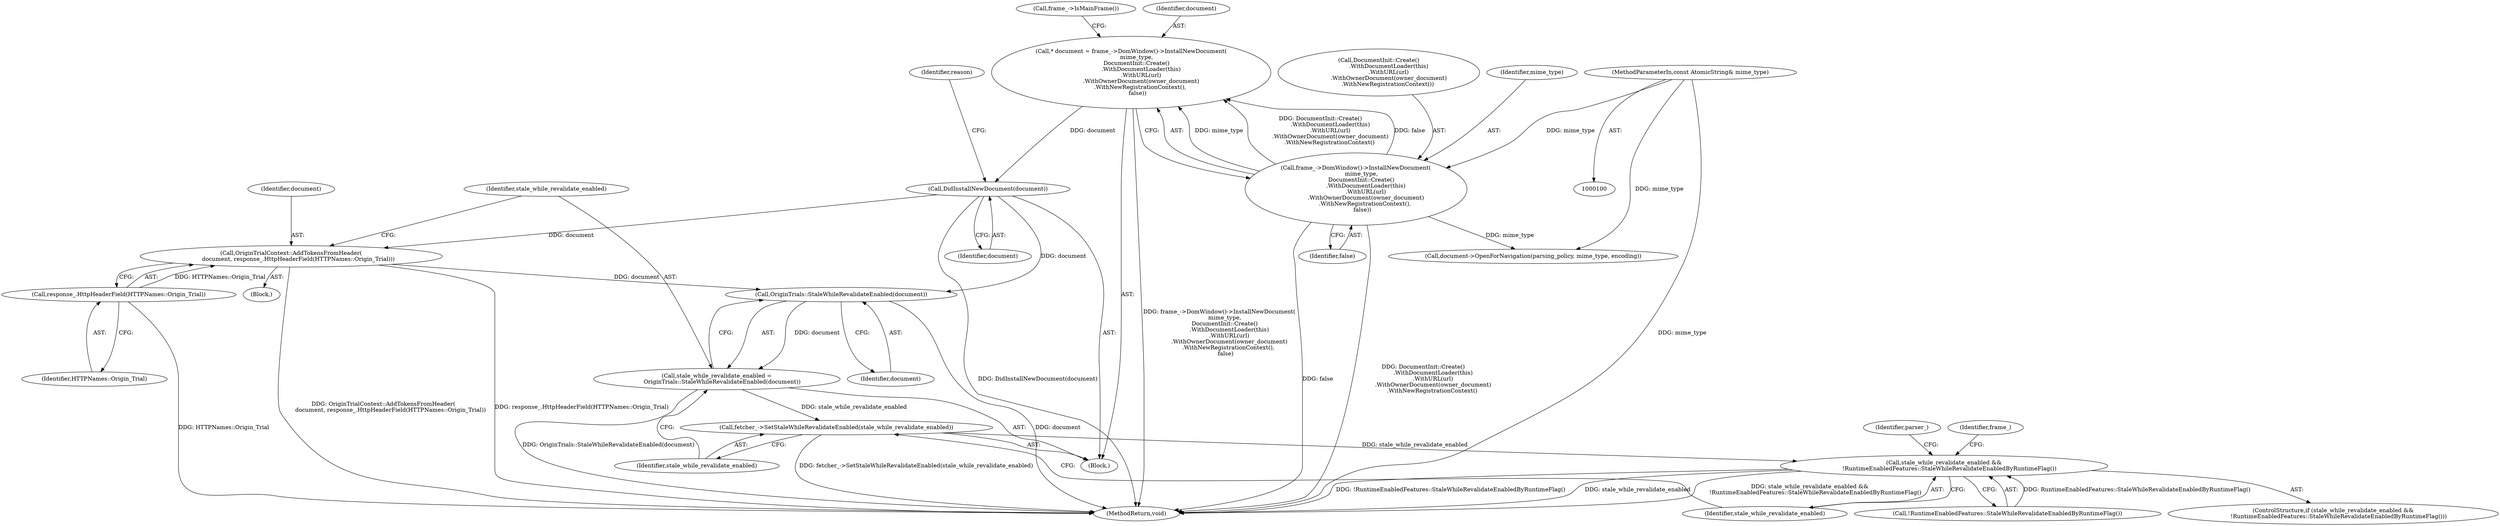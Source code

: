 digraph "1_Chrome_d683fb12566eaec180ee0e0506288f46cc7a43e7_2@pointer" {
"1000202" [label="(Call,OriginTrials::StaleWhileRevalidateEnabled(document))"];
"1000179" [label="(Call,DidInstallNewDocument(document))"];
"1000147" [label="(Call,* document = frame_->DomWindow()->InstallNewDocument(\n      mime_type,\n      DocumentInit::Create()\n           .WithDocumentLoader(this)\n           .WithURL(url)\n           .WithOwnerDocument(owner_document)\n          .WithNewRegistrationContext(),\n       false))"];
"1000149" [label="(Call,frame_->DomWindow()->InstallNewDocument(\n      mime_type,\n      DocumentInit::Create()\n           .WithDocumentLoader(this)\n           .WithURL(url)\n           .WithOwnerDocument(owner_document)\n          .WithNewRegistrationContext(),\n       false))"];
"1000104" [label="(MethodParameterIn,const AtomicString& mime_type)"];
"1000195" [label="(Call,OriginTrialContext::AddTokensFromHeader(\n        document, response_.HttpHeaderField(HTTPNames::Origin_Trial)))"];
"1000197" [label="(Call,response_.HttpHeaderField(HTTPNames::Origin_Trial))"];
"1000200" [label="(Call,stale_while_revalidate_enabled =\n      OriginTrials::StaleWhileRevalidateEnabled(document))"];
"1000204" [label="(Call,fetcher_->SetStaleWhileRevalidateEnabled(stale_while_revalidate_enabled))"];
"1000207" [label="(Call,stale_while_revalidate_enabled &&\n      !RuntimeEnabledFeatures::StaleWhileRevalidateEnabledByRuntimeFlag())"];
"1000104" [label="(MethodParameterIn,const AtomicString& mime_type)"];
"1000154" [label="(Call,frame_->IsMainFrame())"];
"1000148" [label="(Identifier,document)"];
"1000109" [label="(Block,)"];
"1000203" [label="(Identifier,document)"];
"1000147" [label="(Call,* document = frame_->DomWindow()->InstallNewDocument(\n      mime_type,\n      DocumentInit::Create()\n           .WithDocumentLoader(this)\n           .WithURL(url)\n           .WithOwnerDocument(owner_document)\n          .WithNewRegistrationContext(),\n       false))"];
"1000216" [label="(Call,document->OpenForNavigation(parsing_policy, mime_type, encoding))"];
"1000189" [label="(Block,)"];
"1000179" [label="(Call,DidInstallNewDocument(document))"];
"1000215" [label="(Identifier,parser_)"];
"1000202" [label="(Call,OriginTrials::StaleWhileRevalidateEnabled(document))"];
"1000183" [label="(Identifier,reason)"];
"1000151" [label="(Call,DocumentInit::Create()\n           .WithDocumentLoader(this)\n           .WithURL(url)\n           .WithOwnerDocument(owner_document)\n          .WithNewRegistrationContext())"];
"1000212" [label="(Identifier,frame_)"];
"1000152" [label="(Identifier,false)"];
"1000204" [label="(Call,fetcher_->SetStaleWhileRevalidateEnabled(stale_while_revalidate_enabled))"];
"1000201" [label="(Identifier,stale_while_revalidate_enabled)"];
"1000149" [label="(Call,frame_->DomWindow()->InstallNewDocument(\n      mime_type,\n      DocumentInit::Create()\n           .WithDocumentLoader(this)\n           .WithURL(url)\n           .WithOwnerDocument(owner_document)\n          .WithNewRegistrationContext(),\n       false))"];
"1000197" [label="(Call,response_.HttpHeaderField(HTTPNames::Origin_Trial))"];
"1000196" [label="(Identifier,document)"];
"1000235" [label="(MethodReturn,void)"];
"1000200" [label="(Call,stale_while_revalidate_enabled =\n      OriginTrials::StaleWhileRevalidateEnabled(document))"];
"1000209" [label="(Call,!RuntimeEnabledFeatures::StaleWhileRevalidateEnabledByRuntimeFlag())"];
"1000207" [label="(Call,stale_while_revalidate_enabled &&\n      !RuntimeEnabledFeatures::StaleWhileRevalidateEnabledByRuntimeFlag())"];
"1000150" [label="(Identifier,mime_type)"];
"1000195" [label="(Call,OriginTrialContext::AddTokensFromHeader(\n        document, response_.HttpHeaderField(HTTPNames::Origin_Trial)))"];
"1000206" [label="(ControlStructure,if (stale_while_revalidate_enabled &&\n      !RuntimeEnabledFeatures::StaleWhileRevalidateEnabledByRuntimeFlag()))"];
"1000205" [label="(Identifier,stale_while_revalidate_enabled)"];
"1000208" [label="(Identifier,stale_while_revalidate_enabled)"];
"1000180" [label="(Identifier,document)"];
"1000198" [label="(Identifier,HTTPNames::Origin_Trial)"];
"1000202" -> "1000200"  [label="AST: "];
"1000202" -> "1000203"  [label="CFG: "];
"1000203" -> "1000202"  [label="AST: "];
"1000200" -> "1000202"  [label="CFG: "];
"1000202" -> "1000235"  [label="DDG: document"];
"1000202" -> "1000200"  [label="DDG: document"];
"1000179" -> "1000202"  [label="DDG: document"];
"1000195" -> "1000202"  [label="DDG: document"];
"1000179" -> "1000109"  [label="AST: "];
"1000179" -> "1000180"  [label="CFG: "];
"1000180" -> "1000179"  [label="AST: "];
"1000183" -> "1000179"  [label="CFG: "];
"1000179" -> "1000235"  [label="DDG: DidInstallNewDocument(document)"];
"1000147" -> "1000179"  [label="DDG: document"];
"1000179" -> "1000195"  [label="DDG: document"];
"1000147" -> "1000109"  [label="AST: "];
"1000147" -> "1000149"  [label="CFG: "];
"1000148" -> "1000147"  [label="AST: "];
"1000149" -> "1000147"  [label="AST: "];
"1000154" -> "1000147"  [label="CFG: "];
"1000147" -> "1000235"  [label="DDG: frame_->DomWindow()->InstallNewDocument(\n      mime_type,\n      DocumentInit::Create()\n           .WithDocumentLoader(this)\n           .WithURL(url)\n           .WithOwnerDocument(owner_document)\n          .WithNewRegistrationContext(),\n       false)"];
"1000149" -> "1000147"  [label="DDG: mime_type"];
"1000149" -> "1000147"  [label="DDG: DocumentInit::Create()\n           .WithDocumentLoader(this)\n           .WithURL(url)\n           .WithOwnerDocument(owner_document)\n          .WithNewRegistrationContext()"];
"1000149" -> "1000147"  [label="DDG: false"];
"1000149" -> "1000152"  [label="CFG: "];
"1000150" -> "1000149"  [label="AST: "];
"1000151" -> "1000149"  [label="AST: "];
"1000152" -> "1000149"  [label="AST: "];
"1000149" -> "1000235"  [label="DDG: DocumentInit::Create()\n           .WithDocumentLoader(this)\n           .WithURL(url)\n           .WithOwnerDocument(owner_document)\n          .WithNewRegistrationContext()"];
"1000149" -> "1000235"  [label="DDG: false"];
"1000104" -> "1000149"  [label="DDG: mime_type"];
"1000149" -> "1000216"  [label="DDG: mime_type"];
"1000104" -> "1000100"  [label="AST: "];
"1000104" -> "1000235"  [label="DDG: mime_type"];
"1000104" -> "1000216"  [label="DDG: mime_type"];
"1000195" -> "1000189"  [label="AST: "];
"1000195" -> "1000197"  [label="CFG: "];
"1000196" -> "1000195"  [label="AST: "];
"1000197" -> "1000195"  [label="AST: "];
"1000201" -> "1000195"  [label="CFG: "];
"1000195" -> "1000235"  [label="DDG: OriginTrialContext::AddTokensFromHeader(\n        document, response_.HttpHeaderField(HTTPNames::Origin_Trial))"];
"1000195" -> "1000235"  [label="DDG: response_.HttpHeaderField(HTTPNames::Origin_Trial)"];
"1000197" -> "1000195"  [label="DDG: HTTPNames::Origin_Trial"];
"1000197" -> "1000198"  [label="CFG: "];
"1000198" -> "1000197"  [label="AST: "];
"1000197" -> "1000235"  [label="DDG: HTTPNames::Origin_Trial"];
"1000200" -> "1000109"  [label="AST: "];
"1000201" -> "1000200"  [label="AST: "];
"1000205" -> "1000200"  [label="CFG: "];
"1000200" -> "1000235"  [label="DDG: OriginTrials::StaleWhileRevalidateEnabled(document)"];
"1000200" -> "1000204"  [label="DDG: stale_while_revalidate_enabled"];
"1000204" -> "1000109"  [label="AST: "];
"1000204" -> "1000205"  [label="CFG: "];
"1000205" -> "1000204"  [label="AST: "];
"1000208" -> "1000204"  [label="CFG: "];
"1000204" -> "1000235"  [label="DDG: fetcher_->SetStaleWhileRevalidateEnabled(stale_while_revalidate_enabled)"];
"1000204" -> "1000207"  [label="DDG: stale_while_revalidate_enabled"];
"1000207" -> "1000206"  [label="AST: "];
"1000207" -> "1000208"  [label="CFG: "];
"1000207" -> "1000209"  [label="CFG: "];
"1000208" -> "1000207"  [label="AST: "];
"1000209" -> "1000207"  [label="AST: "];
"1000212" -> "1000207"  [label="CFG: "];
"1000215" -> "1000207"  [label="CFG: "];
"1000207" -> "1000235"  [label="DDG: !RuntimeEnabledFeatures::StaleWhileRevalidateEnabledByRuntimeFlag()"];
"1000207" -> "1000235"  [label="DDG: stale_while_revalidate_enabled"];
"1000207" -> "1000235"  [label="DDG: stale_while_revalidate_enabled &&\n      !RuntimeEnabledFeatures::StaleWhileRevalidateEnabledByRuntimeFlag()"];
"1000209" -> "1000207"  [label="DDG: RuntimeEnabledFeatures::StaleWhileRevalidateEnabledByRuntimeFlag()"];
}
